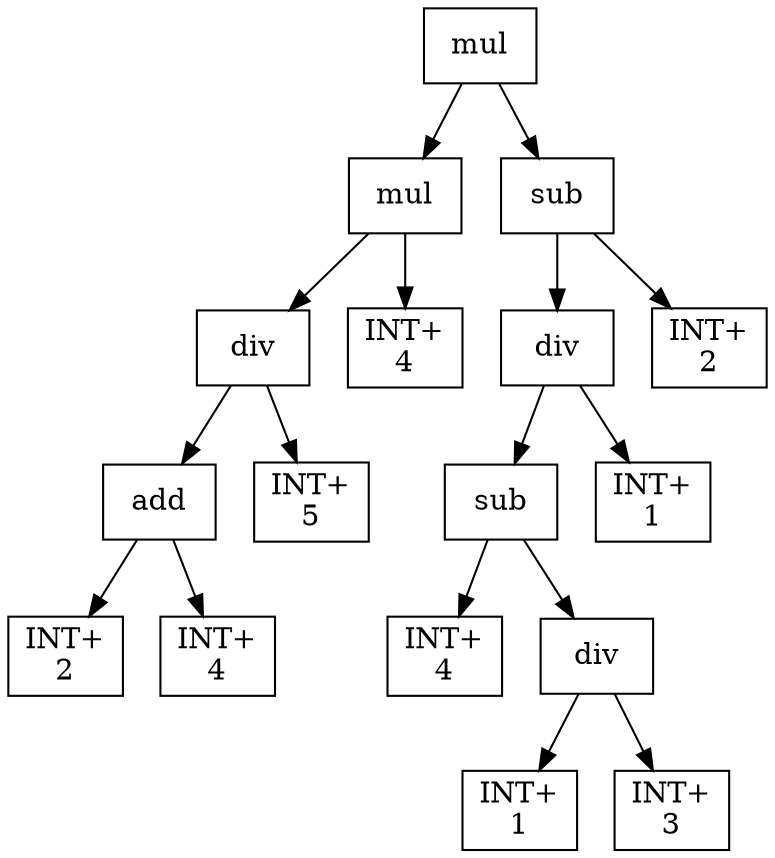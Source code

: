 digraph expr {
  node [shape=box];
  n1 [label="mul"];
  n2 [label="mul"];
  n3 [label="div"];
  n4 [label="add"];
  n5 [label="INT+\n2"];
  n6 [label="INT+\n4"];
  n4 -> n5;
  n4 -> n6;
  n7 [label="INT+\n5"];
  n3 -> n4;
  n3 -> n7;
  n8 [label="INT+\n4"];
  n2 -> n3;
  n2 -> n8;
  n9 [label="sub"];
  n10 [label="div"];
  n11 [label="sub"];
  n12 [label="INT+\n4"];
  n13 [label="div"];
  n14 [label="INT+\n1"];
  n15 [label="INT+\n3"];
  n13 -> n14;
  n13 -> n15;
  n11 -> n12;
  n11 -> n13;
  n16 [label="INT+\n1"];
  n10 -> n11;
  n10 -> n16;
  n17 [label="INT+\n2"];
  n9 -> n10;
  n9 -> n17;
  n1 -> n2;
  n1 -> n9;
}